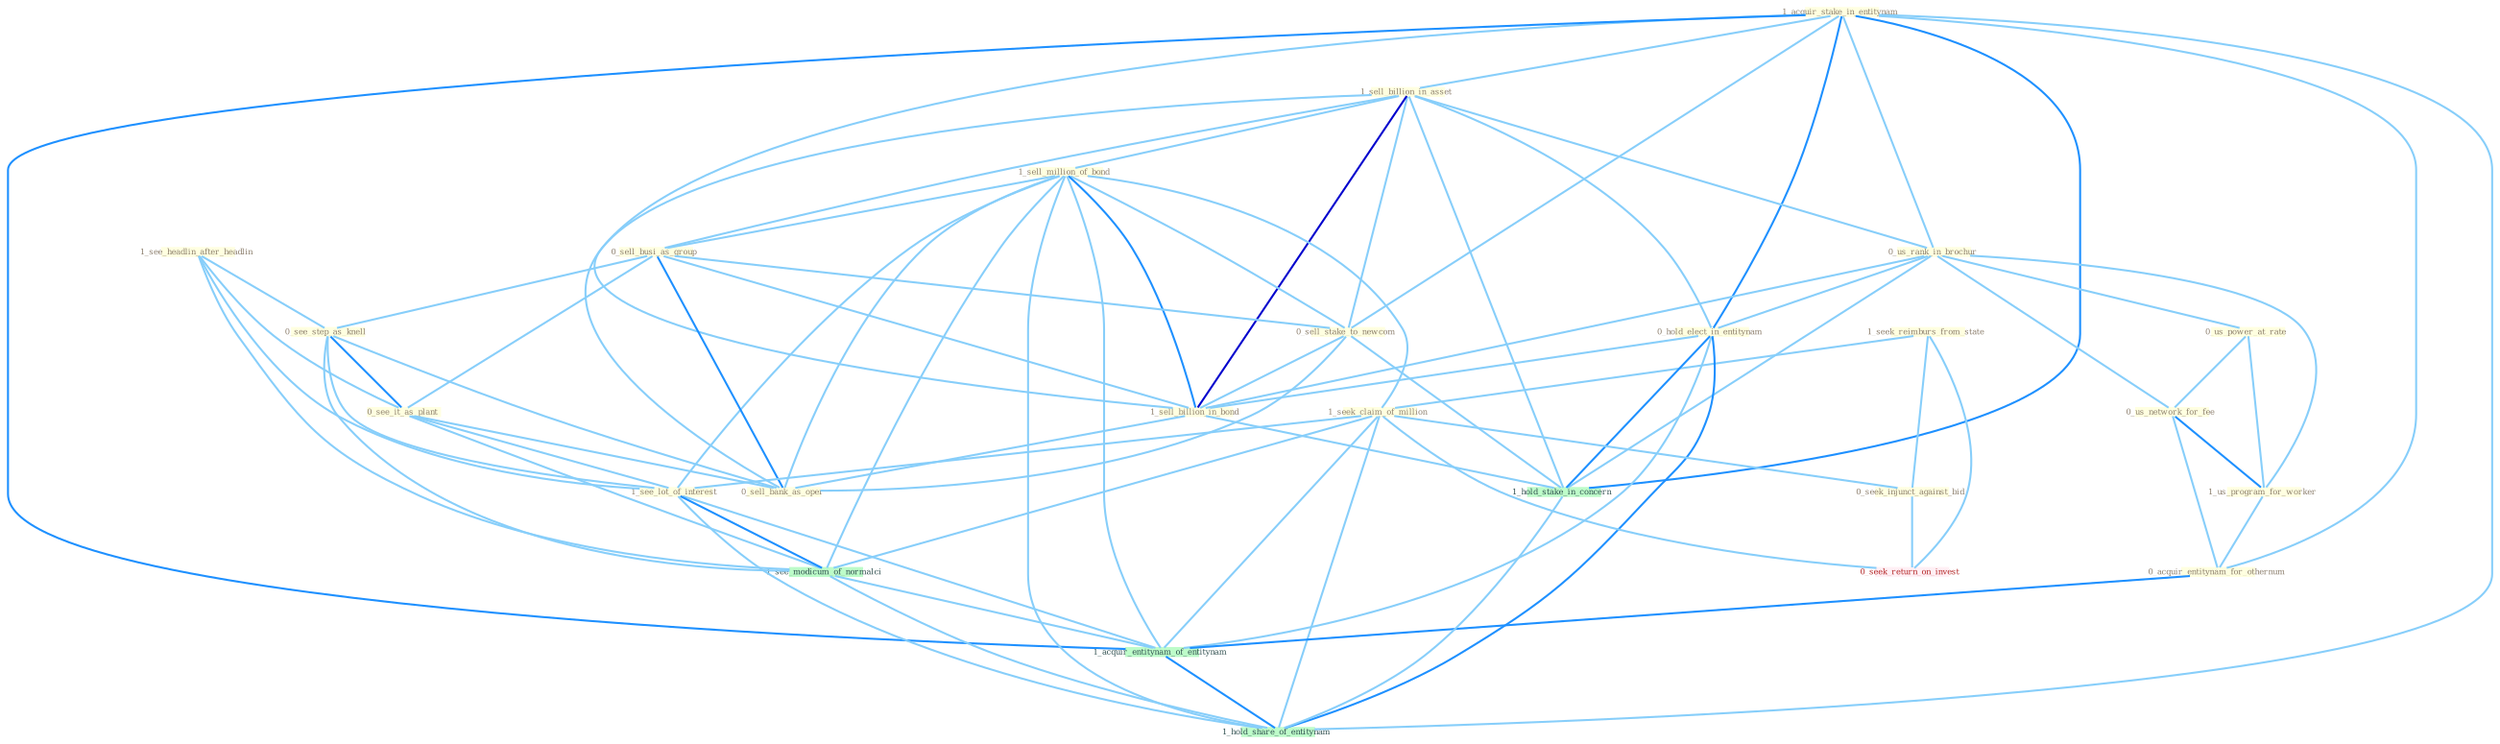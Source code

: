 Graph G{ 
    node
    [shape=polygon,style=filled,width=.5,height=.06,color="#BDFCC9",fixedsize=true,fontsize=4,
    fontcolor="#2f4f4f"];
    {node
    [color="#ffffe0", fontcolor="#8b7d6b"] "1_acquir_stake_in_entitynam " "1_sell_billion_in_asset " "1_sell_million_of_bond " "1_see_headlin_after_headlin " "0_sell_busi_as_group " "0_us_rank_in_brochur " "0_us_power_at_rate " "0_us_network_for_fee " "0_see_step_as_knell " "1_seek_reimburs_from_state " "0_sell_stake_to_newcom " "1_us_program_for_worker " "0_hold_elect_in_entitynam " "1_seek_claim_of_million " "0_see_it_as_plant " "1_sell_billion_in_bond " "1_see_lot_of_interest " "0_seek_injunct_against_bid " "0_sell_bank_as_oper " "0_acquir_entitynam_for_othernum "}
{node [color="#fff0f5", fontcolor="#b22222"] "0_seek_return_on_invest "}
edge [color="#B0E2FF"];

	"1_acquir_stake_in_entitynam " -- "1_sell_billion_in_asset " [w="1", color="#87cefa" ];
	"1_acquir_stake_in_entitynam " -- "0_us_rank_in_brochur " [w="1", color="#87cefa" ];
	"1_acquir_stake_in_entitynam " -- "0_sell_stake_to_newcom " [w="1", color="#87cefa" ];
	"1_acquir_stake_in_entitynam " -- "0_hold_elect_in_entitynam " [w="2", color="#1e90ff" , len=0.8];
	"1_acquir_stake_in_entitynam " -- "1_sell_billion_in_bond " [w="1", color="#87cefa" ];
	"1_acquir_stake_in_entitynam " -- "0_acquir_entitynam_for_othernum " [w="1", color="#87cefa" ];
	"1_acquir_stake_in_entitynam " -- "1_hold_stake_in_concern " [w="2", color="#1e90ff" , len=0.8];
	"1_acquir_stake_in_entitynam " -- "1_acquir_entitynam_of_entitynam " [w="2", color="#1e90ff" , len=0.8];
	"1_acquir_stake_in_entitynam " -- "1_hold_share_of_entitynam " [w="1", color="#87cefa" ];
	"1_sell_billion_in_asset " -- "1_sell_million_of_bond " [w="1", color="#87cefa" ];
	"1_sell_billion_in_asset " -- "0_sell_busi_as_group " [w="1", color="#87cefa" ];
	"1_sell_billion_in_asset " -- "0_us_rank_in_brochur " [w="1", color="#87cefa" ];
	"1_sell_billion_in_asset " -- "0_sell_stake_to_newcom " [w="1", color="#87cefa" ];
	"1_sell_billion_in_asset " -- "0_hold_elect_in_entitynam " [w="1", color="#87cefa" ];
	"1_sell_billion_in_asset " -- "1_sell_billion_in_bond " [w="3", color="#0000cd" , len=0.6];
	"1_sell_billion_in_asset " -- "0_sell_bank_as_oper " [w="1", color="#87cefa" ];
	"1_sell_billion_in_asset " -- "1_hold_stake_in_concern " [w="1", color="#87cefa" ];
	"1_sell_million_of_bond " -- "0_sell_busi_as_group " [w="1", color="#87cefa" ];
	"1_sell_million_of_bond " -- "0_sell_stake_to_newcom " [w="1", color="#87cefa" ];
	"1_sell_million_of_bond " -- "1_seek_claim_of_million " [w="1", color="#87cefa" ];
	"1_sell_million_of_bond " -- "1_sell_billion_in_bond " [w="2", color="#1e90ff" , len=0.8];
	"1_sell_million_of_bond " -- "1_see_lot_of_interest " [w="1", color="#87cefa" ];
	"1_sell_million_of_bond " -- "0_sell_bank_as_oper " [w="1", color="#87cefa" ];
	"1_sell_million_of_bond " -- "1_see_modicum_of_normalci " [w="1", color="#87cefa" ];
	"1_sell_million_of_bond " -- "1_acquir_entitynam_of_entitynam " [w="1", color="#87cefa" ];
	"1_sell_million_of_bond " -- "1_hold_share_of_entitynam " [w="1", color="#87cefa" ];
	"1_see_headlin_after_headlin " -- "0_see_step_as_knell " [w="1", color="#87cefa" ];
	"1_see_headlin_after_headlin " -- "0_see_it_as_plant " [w="1", color="#87cefa" ];
	"1_see_headlin_after_headlin " -- "1_see_lot_of_interest " [w="1", color="#87cefa" ];
	"1_see_headlin_after_headlin " -- "1_see_modicum_of_normalci " [w="1", color="#87cefa" ];
	"0_sell_busi_as_group " -- "0_see_step_as_knell " [w="1", color="#87cefa" ];
	"0_sell_busi_as_group " -- "0_sell_stake_to_newcom " [w="1", color="#87cefa" ];
	"0_sell_busi_as_group " -- "0_see_it_as_plant " [w="1", color="#87cefa" ];
	"0_sell_busi_as_group " -- "1_sell_billion_in_bond " [w="1", color="#87cefa" ];
	"0_sell_busi_as_group " -- "0_sell_bank_as_oper " [w="2", color="#1e90ff" , len=0.8];
	"0_us_rank_in_brochur " -- "0_us_power_at_rate " [w="1", color="#87cefa" ];
	"0_us_rank_in_brochur " -- "0_us_network_for_fee " [w="1", color="#87cefa" ];
	"0_us_rank_in_brochur " -- "1_us_program_for_worker " [w="1", color="#87cefa" ];
	"0_us_rank_in_brochur " -- "0_hold_elect_in_entitynam " [w="1", color="#87cefa" ];
	"0_us_rank_in_brochur " -- "1_sell_billion_in_bond " [w="1", color="#87cefa" ];
	"0_us_rank_in_brochur " -- "1_hold_stake_in_concern " [w="1", color="#87cefa" ];
	"0_us_power_at_rate " -- "0_us_network_for_fee " [w="1", color="#87cefa" ];
	"0_us_power_at_rate " -- "1_us_program_for_worker " [w="1", color="#87cefa" ];
	"0_us_network_for_fee " -- "1_us_program_for_worker " [w="2", color="#1e90ff" , len=0.8];
	"0_us_network_for_fee " -- "0_acquir_entitynam_for_othernum " [w="1", color="#87cefa" ];
	"0_see_step_as_knell " -- "0_see_it_as_plant " [w="2", color="#1e90ff" , len=0.8];
	"0_see_step_as_knell " -- "1_see_lot_of_interest " [w="1", color="#87cefa" ];
	"0_see_step_as_knell " -- "0_sell_bank_as_oper " [w="1", color="#87cefa" ];
	"0_see_step_as_knell " -- "1_see_modicum_of_normalci " [w="1", color="#87cefa" ];
	"1_seek_reimburs_from_state " -- "1_seek_claim_of_million " [w="1", color="#87cefa" ];
	"1_seek_reimburs_from_state " -- "0_seek_injunct_against_bid " [w="1", color="#87cefa" ];
	"1_seek_reimburs_from_state " -- "0_seek_return_on_invest " [w="1", color="#87cefa" ];
	"0_sell_stake_to_newcom " -- "1_sell_billion_in_bond " [w="1", color="#87cefa" ];
	"0_sell_stake_to_newcom " -- "0_sell_bank_as_oper " [w="1", color="#87cefa" ];
	"0_sell_stake_to_newcom " -- "1_hold_stake_in_concern " [w="1", color="#87cefa" ];
	"1_us_program_for_worker " -- "0_acquir_entitynam_for_othernum " [w="1", color="#87cefa" ];
	"0_hold_elect_in_entitynam " -- "1_sell_billion_in_bond " [w="1", color="#87cefa" ];
	"0_hold_elect_in_entitynam " -- "1_hold_stake_in_concern " [w="2", color="#1e90ff" , len=0.8];
	"0_hold_elect_in_entitynam " -- "1_acquir_entitynam_of_entitynam " [w="1", color="#87cefa" ];
	"0_hold_elect_in_entitynam " -- "1_hold_share_of_entitynam " [w="2", color="#1e90ff" , len=0.8];
	"1_seek_claim_of_million " -- "1_see_lot_of_interest " [w="1", color="#87cefa" ];
	"1_seek_claim_of_million " -- "0_seek_injunct_against_bid " [w="1", color="#87cefa" ];
	"1_seek_claim_of_million " -- "0_seek_return_on_invest " [w="1", color="#87cefa" ];
	"1_seek_claim_of_million " -- "1_see_modicum_of_normalci " [w="1", color="#87cefa" ];
	"1_seek_claim_of_million " -- "1_acquir_entitynam_of_entitynam " [w="1", color="#87cefa" ];
	"1_seek_claim_of_million " -- "1_hold_share_of_entitynam " [w="1", color="#87cefa" ];
	"0_see_it_as_plant " -- "1_see_lot_of_interest " [w="1", color="#87cefa" ];
	"0_see_it_as_plant " -- "0_sell_bank_as_oper " [w="1", color="#87cefa" ];
	"0_see_it_as_plant " -- "1_see_modicum_of_normalci " [w="1", color="#87cefa" ];
	"1_sell_billion_in_bond " -- "0_sell_bank_as_oper " [w="1", color="#87cefa" ];
	"1_sell_billion_in_bond " -- "1_hold_stake_in_concern " [w="1", color="#87cefa" ];
	"1_see_lot_of_interest " -- "1_see_modicum_of_normalci " [w="2", color="#1e90ff" , len=0.8];
	"1_see_lot_of_interest " -- "1_acquir_entitynam_of_entitynam " [w="1", color="#87cefa" ];
	"1_see_lot_of_interest " -- "1_hold_share_of_entitynam " [w="1", color="#87cefa" ];
	"0_seek_injunct_against_bid " -- "0_seek_return_on_invest " [w="1", color="#87cefa" ];
	"0_acquir_entitynam_for_othernum " -- "1_acquir_entitynam_of_entitynam " [w="2", color="#1e90ff" , len=0.8];
	"1_hold_stake_in_concern " -- "1_hold_share_of_entitynam " [w="1", color="#87cefa" ];
	"1_see_modicum_of_normalci " -- "1_acquir_entitynam_of_entitynam " [w="1", color="#87cefa" ];
	"1_see_modicum_of_normalci " -- "1_hold_share_of_entitynam " [w="1", color="#87cefa" ];
	"1_acquir_entitynam_of_entitynam " -- "1_hold_share_of_entitynam " [w="2", color="#1e90ff" , len=0.8];
}